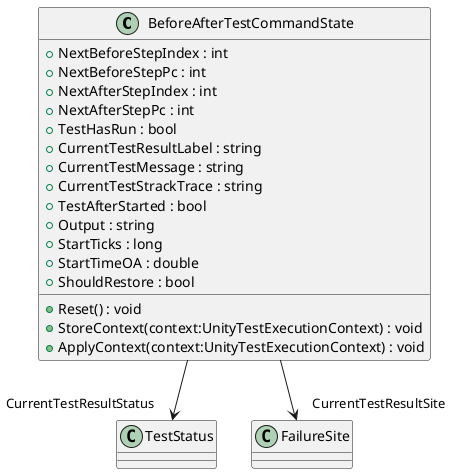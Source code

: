 @startuml
class BeforeAfterTestCommandState {
    + NextBeforeStepIndex : int
    + NextBeforeStepPc : int
    + NextAfterStepIndex : int
    + NextAfterStepPc : int
    + TestHasRun : bool
    + CurrentTestResultLabel : string
    + CurrentTestMessage : string
    + CurrentTestStrackTrace : string
    + TestAfterStarted : bool
    + Output : string
    + StartTicks : long
    + StartTimeOA : double
    + ShouldRestore : bool
    + Reset() : void
    + StoreContext(context:UnityTestExecutionContext) : void
    + ApplyContext(context:UnityTestExecutionContext) : void
}
BeforeAfterTestCommandState --> "CurrentTestResultStatus" TestStatus
BeforeAfterTestCommandState --> "CurrentTestResultSite" FailureSite
@enduml
